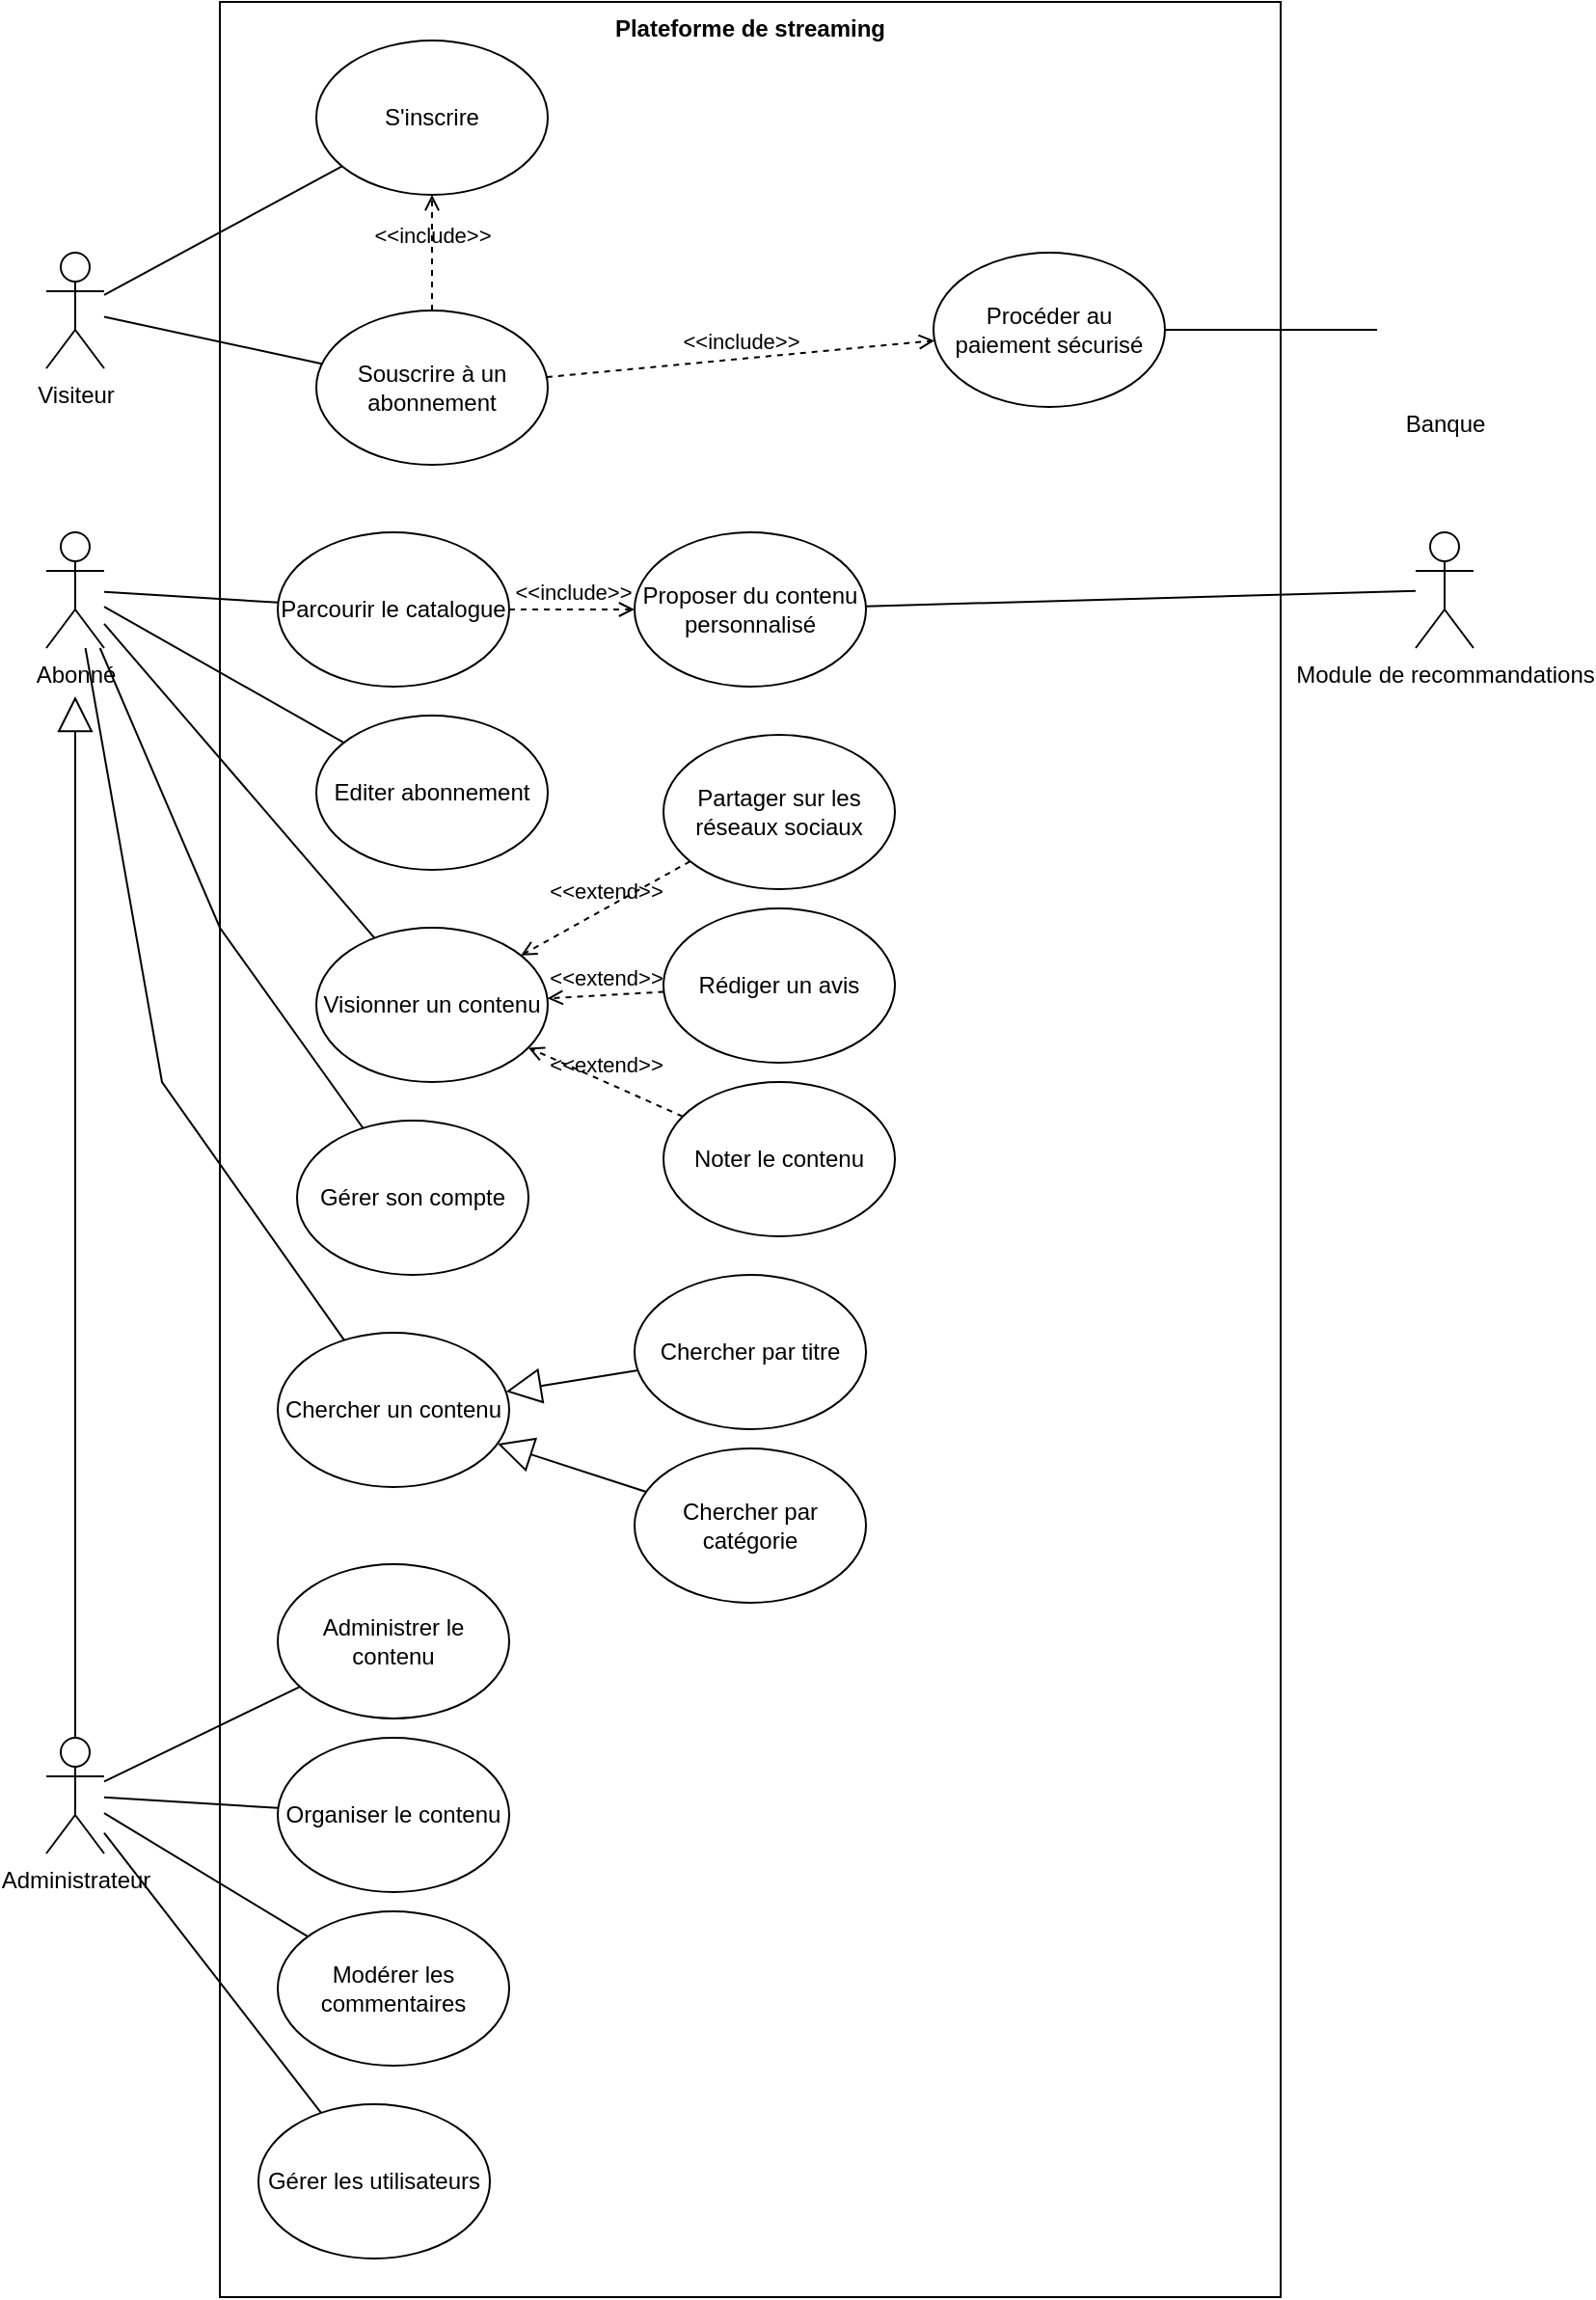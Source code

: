 <mxfile version="24.8.0">
  <diagram name="Page-1" id="WURP3wtdlC6Z2DZvnkS1">
    <mxGraphModel dx="2647" dy="1937" grid="1" gridSize="10" guides="1" tooltips="1" connect="1" arrows="1" fold="1" page="1" pageScale="1" pageWidth="827" pageHeight="1169" math="0" shadow="0">
      <root>
        <mxCell id="0" />
        <mxCell id="1" parent="0" />
        <mxCell id="Vfg6PGqvxrUxQ2yf7E1E-70" value="Plateforme de streaming" style="shape=rect;html=1;verticalAlign=top;fontStyle=1;whiteSpace=wrap;align=center;movable=1;resizable=1;rotatable=1;deletable=1;editable=1;locked=0;connectable=1;" vertex="1" parent="1">
          <mxGeometry x="150" y="310" width="550" height="1190" as="geometry" />
        </mxCell>
        <mxCell id="Vfg6PGqvxrUxQ2yf7E1E-93" style="rounded=0;orthogonalLoop=1;jettySize=auto;html=1;endArrow=none;endFill=0;" edge="1" parent="1" source="Vfg6PGqvxrUxQ2yf7E1E-71" target="Vfg6PGqvxrUxQ2yf7E1E-77">
          <mxGeometry relative="1" as="geometry" />
        </mxCell>
        <mxCell id="Vfg6PGqvxrUxQ2yf7E1E-95" style="rounded=0;orthogonalLoop=1;jettySize=auto;html=1;endArrow=none;endFill=0;" edge="1" parent="1" source="Vfg6PGqvxrUxQ2yf7E1E-71" target="Vfg6PGqvxrUxQ2yf7E1E-79">
          <mxGeometry relative="1" as="geometry" />
        </mxCell>
        <mxCell id="Vfg6PGqvxrUxQ2yf7E1E-71" value="Visiteur" style="shape=umlActor;verticalLabelPosition=bottom;verticalAlign=top;html=1;outlineConnect=0;" vertex="1" parent="1">
          <mxGeometry x="60" y="440" width="30" height="60" as="geometry" />
        </mxCell>
        <mxCell id="Vfg6PGqvxrUxQ2yf7E1E-99" style="rounded=0;orthogonalLoop=1;jettySize=auto;html=1;endArrow=none;endFill=0;" edge="1" parent="1" source="Vfg6PGqvxrUxQ2yf7E1E-72" target="Vfg6PGqvxrUxQ2yf7E1E-78">
          <mxGeometry relative="1" as="geometry" />
        </mxCell>
        <mxCell id="Vfg6PGqvxrUxQ2yf7E1E-102" style="rounded=0;orthogonalLoop=1;jettySize=auto;html=1;endArrow=none;endFill=0;" edge="1" parent="1" source="Vfg6PGqvxrUxQ2yf7E1E-72" target="Vfg6PGqvxrUxQ2yf7E1E-81">
          <mxGeometry relative="1" as="geometry" />
        </mxCell>
        <mxCell id="Vfg6PGqvxrUxQ2yf7E1E-103" style="rounded=0;orthogonalLoop=1;jettySize=auto;html=1;endArrow=none;endFill=0;" edge="1" parent="1" source="Vfg6PGqvxrUxQ2yf7E1E-72" target="Vfg6PGqvxrUxQ2yf7E1E-91">
          <mxGeometry relative="1" as="geometry" />
        </mxCell>
        <mxCell id="Vfg6PGqvxrUxQ2yf7E1E-107" style="rounded=0;orthogonalLoop=1;jettySize=auto;html=1;endArrow=none;endFill=0;" edge="1" parent="1" source="Vfg6PGqvxrUxQ2yf7E1E-72" target="Vfg6PGqvxrUxQ2yf7E1E-92">
          <mxGeometry relative="1" as="geometry">
            <Array as="points">
              <mxPoint x="150" y="790" />
            </Array>
          </mxGeometry>
        </mxCell>
        <mxCell id="Vfg6PGqvxrUxQ2yf7E1E-113" style="rounded=0;orthogonalLoop=1;jettySize=auto;html=1;endArrow=none;endFill=0;" edge="1" parent="1" source="Vfg6PGqvxrUxQ2yf7E1E-72" target="Vfg6PGqvxrUxQ2yf7E1E-108">
          <mxGeometry relative="1" as="geometry">
            <Array as="points">
              <mxPoint x="120" y="870" />
            </Array>
          </mxGeometry>
        </mxCell>
        <mxCell id="Vfg6PGqvxrUxQ2yf7E1E-72" value="Abonné" style="shape=umlActor;verticalLabelPosition=bottom;verticalAlign=top;html=1;outlineConnect=0;" vertex="1" parent="1">
          <mxGeometry x="60" y="585" width="30" height="60" as="geometry" />
        </mxCell>
        <mxCell id="Vfg6PGqvxrUxQ2yf7E1E-114" style="rounded=0;orthogonalLoop=1;jettySize=auto;html=1;endArrow=none;endFill=0;" edge="1" parent="1" source="Vfg6PGqvxrUxQ2yf7E1E-73" target="Vfg6PGqvxrUxQ2yf7E1E-86">
          <mxGeometry relative="1" as="geometry" />
        </mxCell>
        <mxCell id="Vfg6PGqvxrUxQ2yf7E1E-115" style="rounded=0;orthogonalLoop=1;jettySize=auto;html=1;endArrow=none;endFill=0;" edge="1" parent="1" source="Vfg6PGqvxrUxQ2yf7E1E-73" target="Vfg6PGqvxrUxQ2yf7E1E-87">
          <mxGeometry relative="1" as="geometry" />
        </mxCell>
        <mxCell id="Vfg6PGqvxrUxQ2yf7E1E-116" style="rounded=0;orthogonalLoop=1;jettySize=auto;html=1;endArrow=none;endFill=0;" edge="1" parent="1" source="Vfg6PGqvxrUxQ2yf7E1E-73" target="Vfg6PGqvxrUxQ2yf7E1E-89">
          <mxGeometry relative="1" as="geometry" />
        </mxCell>
        <mxCell id="Vfg6PGqvxrUxQ2yf7E1E-117" style="rounded=0;orthogonalLoop=1;jettySize=auto;html=1;endArrow=none;endFill=0;" edge="1" parent="1" source="Vfg6PGqvxrUxQ2yf7E1E-73" target="Vfg6PGqvxrUxQ2yf7E1E-88">
          <mxGeometry relative="1" as="geometry" />
        </mxCell>
        <mxCell id="Vfg6PGqvxrUxQ2yf7E1E-73" value="Administrateur" style="shape=umlActor;verticalLabelPosition=bottom;verticalAlign=top;html=1;outlineConnect=0;" vertex="1" parent="1">
          <mxGeometry x="60" y="1210" width="30" height="60" as="geometry" />
        </mxCell>
        <mxCell id="Vfg6PGqvxrUxQ2yf7E1E-94" style="rounded=0;orthogonalLoop=1;jettySize=auto;html=1;endArrow=none;endFill=0;" edge="1" parent="1" source="Vfg6PGqvxrUxQ2yf7E1E-74" target="Vfg6PGqvxrUxQ2yf7E1E-80">
          <mxGeometry relative="1" as="geometry" />
        </mxCell>
        <mxCell id="Vfg6PGqvxrUxQ2yf7E1E-74" value="Banque" style="shape=image;html=1;verticalAlign=top;verticalLabelPosition=bottom;labelBackgroundColor=#ffffff;imageAspect=0;aspect=fixed;image=https://cdn4.iconfinder.com/data/icons/48-bubbles/48/04.Bank-128.png" vertex="1" parent="1">
          <mxGeometry x="750" y="445" width="70" height="70" as="geometry" />
        </mxCell>
        <mxCell id="Vfg6PGqvxrUxQ2yf7E1E-101" style="rounded=0;orthogonalLoop=1;jettySize=auto;html=1;endArrow=none;endFill=0;" edge="1" parent="1" source="Vfg6PGqvxrUxQ2yf7E1E-75" target="Vfg6PGqvxrUxQ2yf7E1E-90">
          <mxGeometry relative="1" as="geometry" />
        </mxCell>
        <mxCell id="Vfg6PGqvxrUxQ2yf7E1E-75" value="Module de recommandations" style="shape=umlActor;verticalLabelPosition=bottom;verticalAlign=top;html=1;outlineConnect=0;" vertex="1" parent="1">
          <mxGeometry x="770" y="585" width="30" height="60" as="geometry" />
        </mxCell>
        <mxCell id="Vfg6PGqvxrUxQ2yf7E1E-77" value="S&#39;inscrire" style="ellipse;whiteSpace=wrap;html=1;" vertex="1" parent="1">
          <mxGeometry x="200" y="330" width="120" height="80" as="geometry" />
        </mxCell>
        <mxCell id="Vfg6PGqvxrUxQ2yf7E1E-78" value="Parcourir le catalogue" style="ellipse;whiteSpace=wrap;html=1;" vertex="1" parent="1">
          <mxGeometry x="180" y="585" width="120" height="80" as="geometry" />
        </mxCell>
        <mxCell id="Vfg6PGqvxrUxQ2yf7E1E-79" value="Souscrire à un abonnement" style="ellipse;whiteSpace=wrap;html=1;" vertex="1" parent="1">
          <mxGeometry x="200" y="470" width="120" height="80" as="geometry" />
        </mxCell>
        <mxCell id="Vfg6PGqvxrUxQ2yf7E1E-80" value="Procéder au paiement sécurisé" style="ellipse;whiteSpace=wrap;html=1;" vertex="1" parent="1">
          <mxGeometry x="520" y="440" width="120" height="80" as="geometry" />
        </mxCell>
        <mxCell id="Vfg6PGqvxrUxQ2yf7E1E-81" value="Editer abonnement" style="ellipse;whiteSpace=wrap;html=1;" vertex="1" parent="1">
          <mxGeometry x="200" y="680" width="120" height="80" as="geometry" />
        </mxCell>
        <mxCell id="Vfg6PGqvxrUxQ2yf7E1E-83" value="Noter le contenu" style="ellipse;whiteSpace=wrap;html=1;" vertex="1" parent="1">
          <mxGeometry x="380" y="870" width="120" height="80" as="geometry" />
        </mxCell>
        <mxCell id="Vfg6PGqvxrUxQ2yf7E1E-84" value="Rédiger un avis" style="ellipse;whiteSpace=wrap;html=1;" vertex="1" parent="1">
          <mxGeometry x="380" y="780" width="120" height="80" as="geometry" />
        </mxCell>
        <mxCell id="Vfg6PGqvxrUxQ2yf7E1E-85" value="Partager sur les réseaux sociaux" style="ellipse;whiteSpace=wrap;html=1;" vertex="1" parent="1">
          <mxGeometry x="380" y="690" width="120" height="80" as="geometry" />
        </mxCell>
        <mxCell id="Vfg6PGqvxrUxQ2yf7E1E-86" value="Administrer le contenu" style="ellipse;whiteSpace=wrap;html=1;" vertex="1" parent="1">
          <mxGeometry x="180" y="1120" width="120" height="80" as="geometry" />
        </mxCell>
        <mxCell id="Vfg6PGqvxrUxQ2yf7E1E-87" value="Organiser le contenu" style="ellipse;whiteSpace=wrap;html=1;" vertex="1" parent="1">
          <mxGeometry x="180" y="1210" width="120" height="80" as="geometry" />
        </mxCell>
        <mxCell id="Vfg6PGqvxrUxQ2yf7E1E-88" value="Gérer les utilisateurs" style="ellipse;whiteSpace=wrap;html=1;" vertex="1" parent="1">
          <mxGeometry x="170" y="1400" width="120" height="80" as="geometry" />
        </mxCell>
        <mxCell id="Vfg6PGqvxrUxQ2yf7E1E-89" value="Modérer les commentaires" style="ellipse;whiteSpace=wrap;html=1;" vertex="1" parent="1">
          <mxGeometry x="180" y="1300" width="120" height="80" as="geometry" />
        </mxCell>
        <mxCell id="Vfg6PGqvxrUxQ2yf7E1E-90" value="Proposer du contenu personnalisé" style="ellipse;whiteSpace=wrap;html=1;" vertex="1" parent="1">
          <mxGeometry x="365" y="585" width="120" height="80" as="geometry" />
        </mxCell>
        <mxCell id="Vfg6PGqvxrUxQ2yf7E1E-91" value="Visionner un contenu" style="ellipse;whiteSpace=wrap;html=1;" vertex="1" parent="1">
          <mxGeometry x="200" y="790" width="120" height="80" as="geometry" />
        </mxCell>
        <mxCell id="Vfg6PGqvxrUxQ2yf7E1E-92" value="Gérer son compte" style="ellipse;whiteSpace=wrap;html=1;" vertex="1" parent="1">
          <mxGeometry x="190" y="890" width="120" height="80" as="geometry" />
        </mxCell>
        <mxCell id="Vfg6PGqvxrUxQ2yf7E1E-97" value="&amp;lt;&amp;lt;include&amp;gt;&amp;gt;" style="html=1;verticalAlign=bottom;labelBackgroundColor=none;endArrow=open;endFill=0;dashed=1;rounded=0;" edge="1" parent="1" source="Vfg6PGqvxrUxQ2yf7E1E-79" target="Vfg6PGqvxrUxQ2yf7E1E-77">
          <mxGeometry width="160" relative="1" as="geometry">
            <mxPoint x="310" y="540" as="sourcePoint" />
            <mxPoint x="470" y="540" as="targetPoint" />
          </mxGeometry>
        </mxCell>
        <mxCell id="Vfg6PGqvxrUxQ2yf7E1E-98" value="&amp;lt;&amp;lt;include&amp;gt;&amp;gt;" style="html=1;verticalAlign=bottom;labelBackgroundColor=none;endArrow=open;endFill=0;dashed=1;rounded=0;" edge="1" parent="1" source="Vfg6PGqvxrUxQ2yf7E1E-79" target="Vfg6PGqvxrUxQ2yf7E1E-80">
          <mxGeometry width="160" relative="1" as="geometry">
            <mxPoint x="310" y="540" as="sourcePoint" />
            <mxPoint x="470" y="540" as="targetPoint" />
          </mxGeometry>
        </mxCell>
        <mxCell id="Vfg6PGqvxrUxQ2yf7E1E-100" value="&amp;lt;&amp;lt;include&amp;gt;&amp;gt;" style="html=1;verticalAlign=bottom;labelBackgroundColor=none;endArrow=open;endFill=0;dashed=1;rounded=0;" edge="1" parent="1" source="Vfg6PGqvxrUxQ2yf7E1E-78" target="Vfg6PGqvxrUxQ2yf7E1E-90">
          <mxGeometry width="160" relative="1" as="geometry">
            <mxPoint x="310" y="710" as="sourcePoint" />
            <mxPoint x="470" y="710" as="targetPoint" />
          </mxGeometry>
        </mxCell>
        <mxCell id="Vfg6PGqvxrUxQ2yf7E1E-104" value="&amp;lt;&amp;lt;extend&amp;gt;&amp;gt;" style="html=1;verticalAlign=bottom;labelBackgroundColor=none;endArrow=open;endFill=0;dashed=1;rounded=0;" edge="1" parent="1" source="Vfg6PGqvxrUxQ2yf7E1E-85" target="Vfg6PGqvxrUxQ2yf7E1E-91">
          <mxGeometry width="160" relative="1" as="geometry">
            <mxPoint x="180" y="870" as="sourcePoint" />
            <mxPoint x="340" y="870" as="targetPoint" />
          </mxGeometry>
        </mxCell>
        <mxCell id="Vfg6PGqvxrUxQ2yf7E1E-105" value="&amp;lt;&amp;lt;extend&amp;gt;&amp;gt;" style="html=1;verticalAlign=bottom;labelBackgroundColor=none;endArrow=open;endFill=0;dashed=1;rounded=0;" edge="1" parent="1" source="Vfg6PGqvxrUxQ2yf7E1E-84" target="Vfg6PGqvxrUxQ2yf7E1E-91">
          <mxGeometry width="160" relative="1" as="geometry">
            <mxPoint x="404" y="765" as="sourcePoint" />
            <mxPoint x="296" y="825" as="targetPoint" />
          </mxGeometry>
        </mxCell>
        <mxCell id="Vfg6PGqvxrUxQ2yf7E1E-106" value="&amp;lt;&amp;lt;extend&amp;gt;&amp;gt;" style="html=1;verticalAlign=bottom;labelBackgroundColor=none;endArrow=open;endFill=0;dashed=1;rounded=0;" edge="1" parent="1" source="Vfg6PGqvxrUxQ2yf7E1E-83" target="Vfg6PGqvxrUxQ2yf7E1E-91">
          <mxGeometry width="160" relative="1" as="geometry">
            <mxPoint x="391" y="836" as="sourcePoint" />
            <mxPoint x="309" y="844" as="targetPoint" />
          </mxGeometry>
        </mxCell>
        <mxCell id="Vfg6PGqvxrUxQ2yf7E1E-108" value="Chercher un contenu" style="ellipse;whiteSpace=wrap;html=1;" vertex="1" parent="1">
          <mxGeometry x="180" y="1000" width="120" height="80" as="geometry" />
        </mxCell>
        <mxCell id="Vfg6PGqvxrUxQ2yf7E1E-109" value="Chercher par titre" style="ellipse;whiteSpace=wrap;html=1;" vertex="1" parent="1">
          <mxGeometry x="365" y="970" width="120" height="80" as="geometry" />
        </mxCell>
        <mxCell id="Vfg6PGqvxrUxQ2yf7E1E-110" value="Chercher par catégorie" style="ellipse;whiteSpace=wrap;html=1;" vertex="1" parent="1">
          <mxGeometry x="365" y="1060" width="120" height="80" as="geometry" />
        </mxCell>
        <mxCell id="Vfg6PGqvxrUxQ2yf7E1E-111" value="" style="endArrow=block;endSize=16;endFill=0;html=1;rounded=0;" edge="1" parent="1" source="Vfg6PGqvxrUxQ2yf7E1E-109" target="Vfg6PGqvxrUxQ2yf7E1E-108">
          <mxGeometry x="0.005" width="160" relative="1" as="geometry">
            <mxPoint x="240" y="1079.13" as="sourcePoint" />
            <mxPoint x="400" y="1079.13" as="targetPoint" />
            <mxPoint as="offset" />
          </mxGeometry>
        </mxCell>
        <mxCell id="Vfg6PGqvxrUxQ2yf7E1E-112" value="" style="endArrow=block;endSize=16;endFill=0;html=1;rounded=0;" edge="1" parent="1" source="Vfg6PGqvxrUxQ2yf7E1E-110" target="Vfg6PGqvxrUxQ2yf7E1E-108">
          <mxGeometry x="0.005" width="160" relative="1" as="geometry">
            <mxPoint x="377" y="1029" as="sourcePoint" />
            <mxPoint x="308" y="1041" as="targetPoint" />
            <mxPoint as="offset" />
          </mxGeometry>
        </mxCell>
        <mxCell id="Vfg6PGqvxrUxQ2yf7E1E-118" value="" style="endArrow=block;endSize=16;endFill=0;html=1;rounded=0;" edge="1" parent="1" source="Vfg6PGqvxrUxQ2yf7E1E-73">
          <mxGeometry x="0.001" width="160" relative="1" as="geometry">
            <mxPoint x="150" y="1150" as="sourcePoint" />
            <mxPoint x="75" y="670" as="targetPoint" />
            <mxPoint as="offset" />
          </mxGeometry>
        </mxCell>
      </root>
    </mxGraphModel>
  </diagram>
</mxfile>
